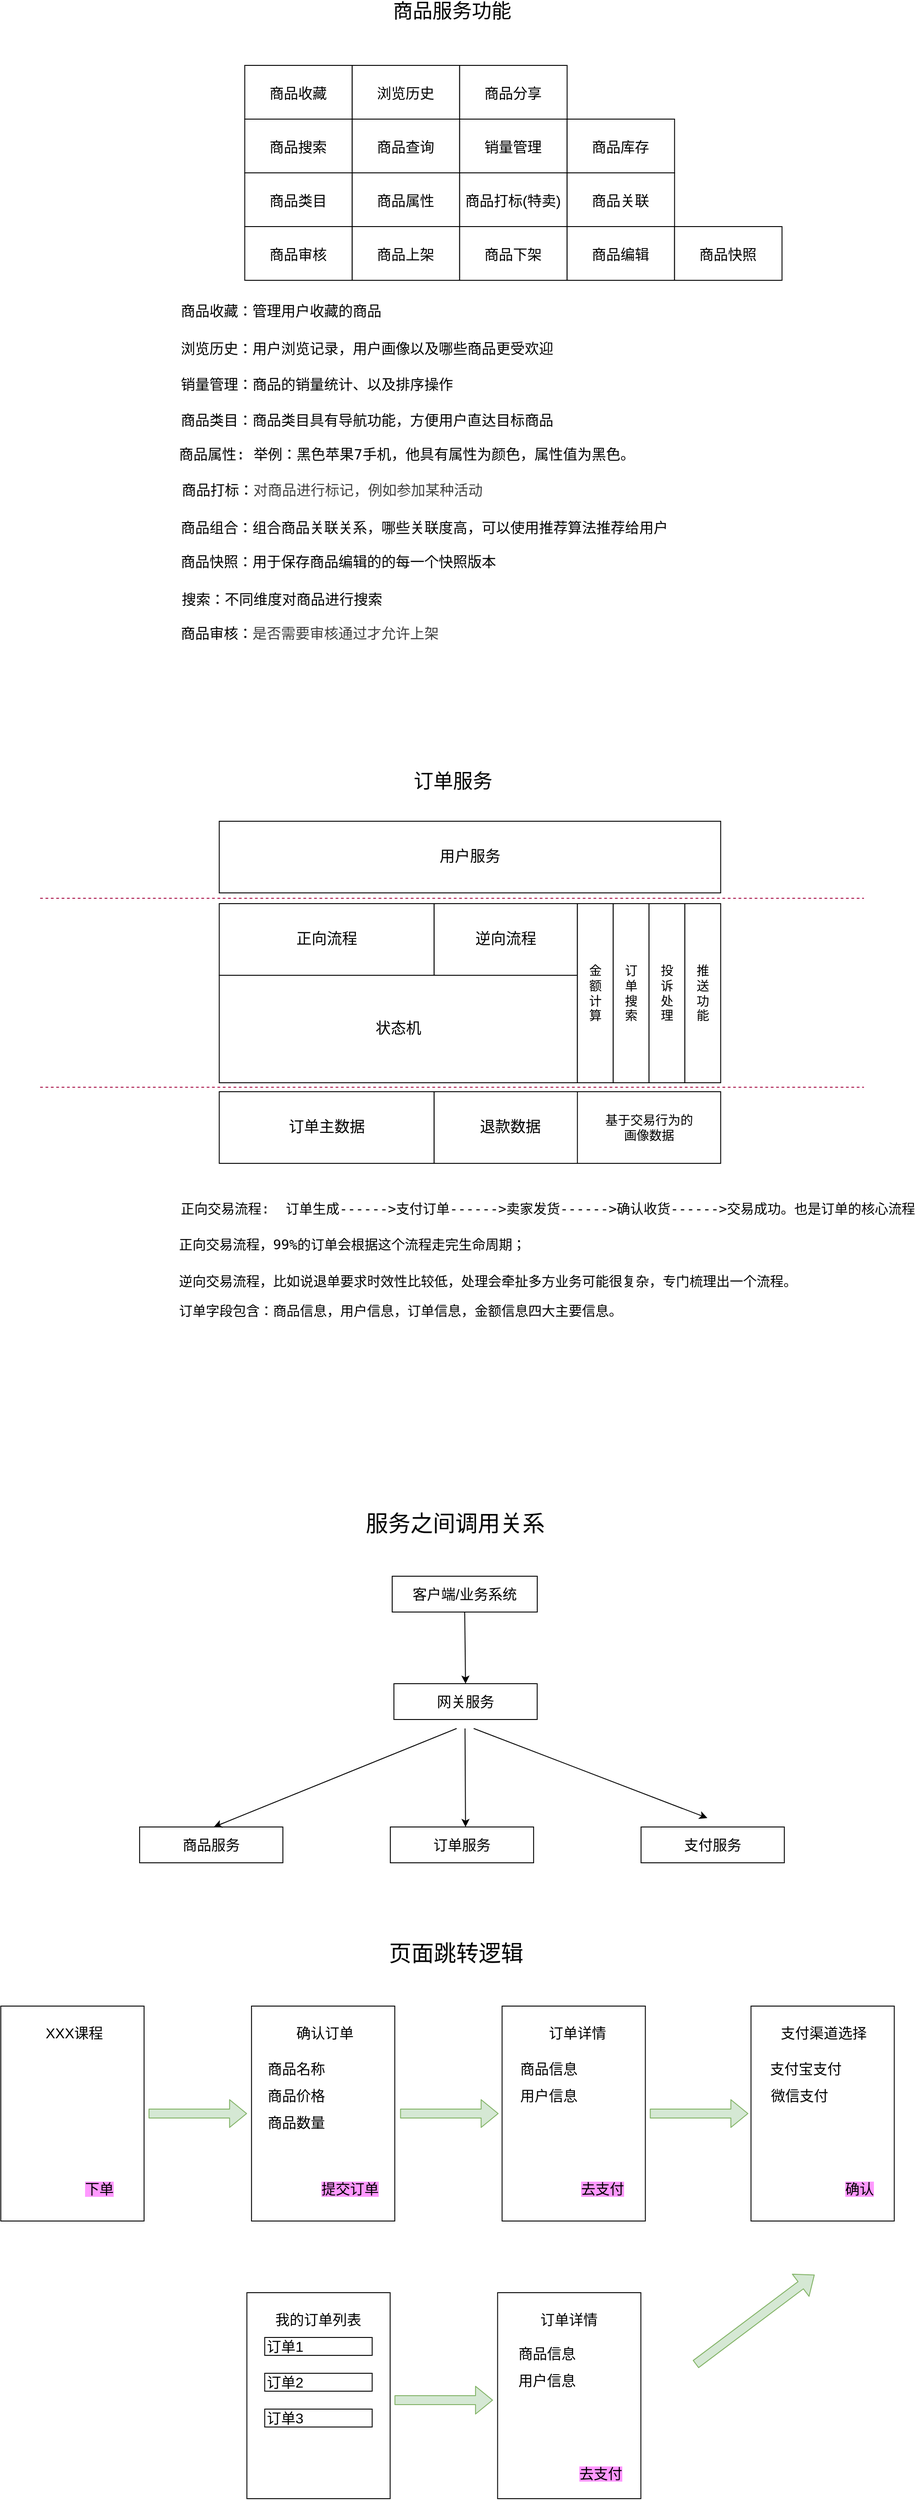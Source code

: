 <mxfile version="12.4.2" type="github" pages="1">
  <diagram id="mF_2idaaimMzujCOcK6k" name="第 1 页">
    <mxGraphModel dx="2214" dy="1124" grid="1" gridSize="10" guides="1" tooltips="1" connect="1" arrows="1" fold="1" page="1" pageScale="1" pageWidth="1169" pageHeight="1654" math="0" shadow="0">
      <root>
        <mxCell id="0"/>
        <mxCell id="1" parent="0"/>
        <mxCell id="EhvMbtUl6NeCa-5dUTGM-2" value="&lt;font style=&quot;font-size: 17px&quot;&gt;正向流程&lt;/font&gt;" style="rounded=0;whiteSpace=wrap;html=1;" parent="1" vertex="1">
          <mxGeometry x="321.85" y="1086" width="240" height="80" as="geometry"/>
        </mxCell>
        <mxCell id="EhvMbtUl6NeCa-5dUTGM-3" value="&lt;font style=&quot;font-size: 17px&quot;&gt;逆向流程&lt;/font&gt;" style="rounded=0;whiteSpace=wrap;html=1;" parent="1" vertex="1">
          <mxGeometry x="561.85" y="1086" width="160" height="80" as="geometry"/>
        </mxCell>
        <mxCell id="EhvMbtUl6NeCa-5dUTGM-4" value="&lt;font style=&quot;font-size: 17px&quot;&gt;状态机&lt;/font&gt;" style="rounded=0;whiteSpace=wrap;html=1;" parent="1" vertex="1">
          <mxGeometry x="321.85" y="1166" width="400" height="120" as="geometry"/>
        </mxCell>
        <mxCell id="EhvMbtUl6NeCa-5dUTGM-5" value="&lt;font style=&quot;font-size: 14px&quot;&gt;金&lt;br&gt;额&lt;br&gt;计&lt;br&gt;算&lt;/font&gt;" style="rounded=0;whiteSpace=wrap;html=1;" parent="1" vertex="1">
          <mxGeometry x="721.85" y="1086" width="40" height="200" as="geometry"/>
        </mxCell>
        <mxCell id="EhvMbtUl6NeCa-5dUTGM-6" value="&lt;font style=&quot;font-size: 14px&quot;&gt;订&lt;br&gt;单&lt;br&gt;搜&lt;br&gt;索&lt;/font&gt;" style="rounded=0;whiteSpace=wrap;html=1;" parent="1" vertex="1">
          <mxGeometry x="761.85" y="1086" width="40" height="200" as="geometry"/>
        </mxCell>
        <mxCell id="EhvMbtUl6NeCa-5dUTGM-7" value="&lt;font style=&quot;font-size: 14px&quot;&gt;投&lt;br&gt;诉&lt;br&gt;处&lt;br&gt;理&lt;/font&gt;" style="rounded=0;whiteSpace=wrap;html=1;" parent="1" vertex="1">
          <mxGeometry x="801.85" y="1086" width="40" height="200" as="geometry"/>
        </mxCell>
        <mxCell id="EhvMbtUl6NeCa-5dUTGM-8" value="&lt;font style=&quot;font-size: 17px&quot;&gt;订单主数据&lt;/font&gt;" style="rounded=0;whiteSpace=wrap;html=1;" parent="1" vertex="1">
          <mxGeometry x="321.85" y="1296" width="240" height="80" as="geometry"/>
        </mxCell>
        <mxCell id="EhvMbtUl6NeCa-5dUTGM-10" value="&lt;font style=&quot;font-size: 17px&quot;&gt;退款数据&lt;/font&gt;" style="rounded=0;whiteSpace=wrap;html=1;" parent="1" vertex="1">
          <mxGeometry x="561.85" y="1296" width="170" height="80" as="geometry"/>
        </mxCell>
        <mxCell id="EhvMbtUl6NeCa-5dUTGM-11" value="&lt;font style=&quot;font-size: 14px&quot;&gt;基于交易行为的&lt;br&gt;画像数据&lt;/font&gt;" style="rounded=0;whiteSpace=wrap;html=1;" parent="1" vertex="1">
          <mxGeometry x="721.85" y="1296" width="160" height="80" as="geometry"/>
        </mxCell>
        <mxCell id="EhvMbtUl6NeCa-5dUTGM-13" value="&lt;font style=&quot;font-size: 17px&quot;&gt;用户服务&lt;/font&gt;" style="rounded=0;whiteSpace=wrap;html=1;" parent="1" vertex="1">
          <mxGeometry x="321.85" y="994" width="560" height="80" as="geometry"/>
        </mxCell>
        <mxCell id="EhvMbtUl6NeCa-5dUTGM-15" value="" style="endArrow=none;dashed=1;html=1;fillColor=#d80073;strokeColor=#A50040;" parent="1" edge="1">
          <mxGeometry width="50" height="50" relative="1" as="geometry">
            <mxPoint x="121.85" y="1080" as="sourcePoint"/>
            <mxPoint x="1041.85" y="1080" as="targetPoint"/>
          </mxGeometry>
        </mxCell>
        <mxCell id="EhvMbtUl6NeCa-5dUTGM-16" value="" style="endArrow=none;dashed=1;html=1;fillColor=#d80073;strokeColor=#A50040;" parent="1" edge="1">
          <mxGeometry width="50" height="50" relative="1" as="geometry">
            <mxPoint x="121.85" y="1291" as="sourcePoint"/>
            <mxPoint x="1041.85" y="1291" as="targetPoint"/>
          </mxGeometry>
        </mxCell>
        <mxCell id="EhvMbtUl6NeCa-5dUTGM-17" value="&lt;font style=&quot;font-size: 14px&quot;&gt;推&lt;br&gt;送&lt;br&gt;功&lt;br&gt;能&lt;br&gt;&lt;/font&gt;" style="rounded=0;whiteSpace=wrap;html=1;" parent="1" vertex="1">
          <mxGeometry x="841.85" y="1086" width="40" height="200" as="geometry"/>
        </mxCell>
        <mxCell id="EhvMbtUl6NeCa-5dUTGM-18" value="&lt;pre style=&quot;white-space: pre-wrap ; text-align: left ; line-height: 1.75 ; font-size: 15px&quot;&gt;&lt;span style=&quot;font-size: 15px&quot;&gt;正向交易流程，99%的订单会根据这个流程走完生命周期；&lt;/span&gt;&lt;/pre&gt;&lt;pre style=&quot;white-space: pre-wrap ; text-align: left ; line-height: 1.75 ; font-size: 15px&quot;&gt;&lt;span style=&quot;font-size: 15px&quot;&gt;逆向交易流程，比如说退单要求时效性比较低，处理会牵扯多方业务可能很复杂，专门梳理出一个流程。&lt;/span&gt;&lt;/pre&gt;&lt;div style=&quot;white-space: pre-wrap ; text-align: left ; line-height: 1.75 ; font-size: 15px&quot;&gt;&lt;br style=&quot;font-size: 15px&quot;&gt;&lt;/div&gt;" style="text;html=1;strokeColor=none;fillColor=none;align=center;verticalAlign=middle;whiteSpace=wrap;rounded=0;fontSize=15;fontFamily=Helvetica;" parent="1" vertex="1">
          <mxGeometry x="257.35" y="1490" width="730" height="20" as="geometry"/>
        </mxCell>
        <mxCell id="EhvMbtUl6NeCa-5dUTGM-20" value="&lt;pre&gt;正向交易流程:&amp;nbsp; 订单生成------&amp;gt;支付订单------&amp;gt;卖家发货------&amp;gt;确认收货------&amp;gt;交易成功。也是订单的核心流程&lt;/pre&gt;" style="text;html=1;fontSize=15;fontFamily=Helvetica;" parent="1" vertex="1">
          <mxGeometry x="276.85" y="1396" width="763" height="30" as="geometry"/>
        </mxCell>
        <mxCell id="EhvMbtUl6NeCa-5dUTGM-21" value="&lt;pre&gt;订单字段包含：商品信息，用户信息，订单信息，金额信息四大主要信息。&lt;/pre&gt;" style="text;html=1;fontSize=15;fontFamily=Helvetica;" parent="1" vertex="1">
          <mxGeometry x="275.35" y="1510" width="400" height="30" as="geometry"/>
        </mxCell>
        <mxCell id="EhvMbtUl6NeCa-5dUTGM-22" value="订单服务" style="text;html=1;strokeColor=none;fillColor=none;align=center;verticalAlign=middle;whiteSpace=wrap;rounded=0;fontFamily=Helvetica;fontSize=22;" parent="1" vertex="1">
          <mxGeometry x="488.35" y="940" width="190" height="20" as="geometry"/>
        </mxCell>
        <mxCell id="EhvMbtUl6NeCa-5dUTGM-23" value="商品服务功能" style="text;html=1;strokeColor=none;fillColor=none;align=center;verticalAlign=middle;whiteSpace=wrap;rounded=0;fontFamily=Helvetica;fontSize=22;" parent="1" vertex="1">
          <mxGeometry x="487.35" y="80" width="190" height="20" as="geometry"/>
        </mxCell>
        <mxCell id="EhvMbtUl6NeCa-5dUTGM-24" value="&lt;font style=&quot;font-size: 16px&quot;&gt;商品审核&lt;/font&gt;" style="rounded=0;whiteSpace=wrap;html=1;fontFamily=Helvetica;fontSize=22;" parent="1" vertex="1">
          <mxGeometry x="350.35" y="330" width="120" height="60" as="geometry"/>
        </mxCell>
        <mxCell id="EhvMbtUl6NeCa-5dUTGM-25" value="&lt;font style=&quot;font-size: 16px&quot;&gt;商品上架&lt;/font&gt;" style="rounded=0;whiteSpace=wrap;html=1;fontFamily=Helvetica;fontSize=22;" parent="1" vertex="1">
          <mxGeometry x="470.35" y="330" width="120" height="60" as="geometry"/>
        </mxCell>
        <mxCell id="EhvMbtUl6NeCa-5dUTGM-26" value="&lt;font style=&quot;font-size: 16px&quot;&gt;商品下架&lt;/font&gt;" style="rounded=0;whiteSpace=wrap;html=1;fontFamily=Helvetica;fontSize=22;" parent="1" vertex="1">
          <mxGeometry x="590.35" y="330" width="120" height="60" as="geometry"/>
        </mxCell>
        <mxCell id="EhvMbtUl6NeCa-5dUTGM-27" value="&lt;font style=&quot;font-size: 16px&quot;&gt;商品编辑&lt;/font&gt;" style="rounded=0;whiteSpace=wrap;html=1;fontFamily=Helvetica;fontSize=22;" parent="1" vertex="1">
          <mxGeometry x="710.35" y="330" width="120" height="60" as="geometry"/>
        </mxCell>
        <mxCell id="EhvMbtUl6NeCa-5dUTGM-28" value="&lt;font style=&quot;font-size: 16px&quot;&gt;商品类目&lt;/font&gt;" style="rounded=0;whiteSpace=wrap;html=1;fontFamily=Helvetica;fontSize=22;" parent="1" vertex="1">
          <mxGeometry x="350.35" y="270" width="120" height="60" as="geometry"/>
        </mxCell>
        <mxCell id="EhvMbtUl6NeCa-5dUTGM-29" value="&lt;font style=&quot;font-size: 16px&quot;&gt;商品属性&lt;/font&gt;" style="rounded=0;whiteSpace=wrap;html=1;fontFamily=Helvetica;fontSize=22;" parent="1" vertex="1">
          <mxGeometry x="470.35" y="270" width="120" height="60" as="geometry"/>
        </mxCell>
        <mxCell id="EhvMbtUl6NeCa-5dUTGM-30" value="&lt;font style=&quot;font-size: 16px&quot;&gt;商品打标(特卖)&lt;/font&gt;" style="rounded=0;whiteSpace=wrap;html=1;fontFamily=Helvetica;fontSize=22;" parent="1" vertex="1">
          <mxGeometry x="590.35" y="270" width="120" height="60" as="geometry"/>
        </mxCell>
        <mxCell id="EhvMbtUl6NeCa-5dUTGM-32" value="&lt;font style=&quot;font-size: 16px&quot;&gt;商品搜索&lt;/font&gt;" style="rounded=0;whiteSpace=wrap;html=1;fontFamily=Helvetica;fontSize=22;" parent="1" vertex="1">
          <mxGeometry x="350.35" y="210" width="120" height="60" as="geometry"/>
        </mxCell>
        <mxCell id="EhvMbtUl6NeCa-5dUTGM-33" value="&lt;font style=&quot;font-size: 16px&quot;&gt;商品查询&lt;/font&gt;" style="rounded=0;whiteSpace=wrap;html=1;fontFamily=Helvetica;fontSize=22;" parent="1" vertex="1">
          <mxGeometry x="470.35" y="210" width="120" height="60" as="geometry"/>
        </mxCell>
        <mxCell id="EhvMbtUl6NeCa-5dUTGM-34" value="&lt;font style=&quot;font-size: 16px&quot;&gt;销量管理&lt;/font&gt;" style="rounded=0;whiteSpace=wrap;html=1;fontFamily=Helvetica;fontSize=22;" parent="1" vertex="1">
          <mxGeometry x="590.35" y="210" width="120" height="60" as="geometry"/>
        </mxCell>
        <mxCell id="EhvMbtUl6NeCa-5dUTGM-35" value="&lt;font style=&quot;font-size: 16px&quot;&gt;商品收藏&lt;/font&gt;" style="rounded=0;whiteSpace=wrap;html=1;fontFamily=Helvetica;fontSize=22;" parent="1" vertex="1">
          <mxGeometry x="350.35" y="150" width="120" height="60" as="geometry"/>
        </mxCell>
        <mxCell id="EhvMbtUl6NeCa-5dUTGM-36" value="&lt;span style=&quot;font-size: 16px&quot;&gt;浏览历史&lt;/span&gt;" style="rounded=0;whiteSpace=wrap;html=1;fontFamily=Helvetica;fontSize=22;" parent="1" vertex="1">
          <mxGeometry x="470.35" y="150" width="120" height="60" as="geometry"/>
        </mxCell>
        <mxCell id="EhvMbtUl6NeCa-5dUTGM-37" value="&lt;font style=&quot;font-size: 16px&quot;&gt;商品快照&lt;/font&gt;" style="rounded=0;whiteSpace=wrap;html=1;fontFamily=Helvetica;fontSize=22;" parent="1" vertex="1">
          <mxGeometry x="830.35" y="330" width="120" height="60" as="geometry"/>
        </mxCell>
        <mxCell id="EhvMbtUl6NeCa-5dUTGM-38" value="&lt;font style=&quot;font-size: 16px&quot;&gt;商品关联&lt;/font&gt;" style="rounded=0;whiteSpace=wrap;html=1;fontFamily=Helvetica;fontSize=22;" parent="1" vertex="1">
          <mxGeometry x="710.35" y="270" width="120" height="60" as="geometry"/>
        </mxCell>
        <mxCell id="EhvMbtUl6NeCa-5dUTGM-40" value="&lt;span style=&quot;font-size: 16px&quot;&gt;商品分享&lt;/span&gt;" style="rounded=0;whiteSpace=wrap;html=1;fontFamily=Helvetica;fontSize=22;" parent="1" vertex="1">
          <mxGeometry x="590.35" y="150" width="120" height="60" as="geometry"/>
        </mxCell>
        <mxCell id="EhvMbtUl6NeCa-5dUTGM-42" value="&lt;span style=&quot;font-size: 16px&quot;&gt;商品库存&lt;/span&gt;" style="rounded=0;whiteSpace=wrap;html=1;fontFamily=Helvetica;fontSize=22;" parent="1" vertex="1">
          <mxGeometry x="710.35" y="210" width="120" height="60" as="geometry"/>
        </mxCell>
        <mxCell id="EhvMbtUl6NeCa-5dUTGM-43" value="&lt;pre&gt;&lt;font style=&quot;font-size: 16px&quot;&gt;商品审核：&lt;span style=&quot;color: rgba(0 , 0 , 0 , 0.75) ; background-color: rgb(255 , 255 , 255) ; font-size: 16px&quot;&gt;是否需要审核通过才允许上架&lt;/span&gt;&lt;/font&gt;&lt;/pre&gt;" style="text;html=1;strokeColor=none;fillColor=none;align=left;verticalAlign=middle;whiteSpace=wrap;rounded=0;fontFamily=Helvetica;fontSize=16;fontStyle=0" parent="1" vertex="1">
          <mxGeometry x="276.85" y="774" width="720" height="20" as="geometry"/>
        </mxCell>
        <mxCell id="EhvMbtUl6NeCa-5dUTGM-44" value="&lt;pre&gt;&lt;font style=&quot;font-size: 16px&quot;&gt;商品打标：&lt;span style=&quot;color: rgba(0 , 0 , 0 , 0.75) ; font-size: 16px ; background-color: rgb(255 , 255 , 255)&quot;&gt;对商品进行标记，例如参加某种活动&lt;/span&gt;&lt;/font&gt;&lt;span style=&quot;color: rgba(0 , 0 , 0 , 0) ; font-size: 16px ; white-space: nowrap&quot;&gt;E&lt;/span&gt;&lt;/pre&gt;" style="text;html=1;strokeColor=none;fillColor=none;align=left;verticalAlign=middle;whiteSpace=wrap;rounded=0;fontFamily=Helvetica;fontSize=16;fontStyle=0" parent="1" vertex="1">
          <mxGeometry x="277.85" y="614" width="720" height="20" as="geometry"/>
        </mxCell>
        <mxCell id="EhvMbtUl6NeCa-5dUTGM-46" value="&lt;pre&gt;商品组合：组合商品关联关系，哪些关联度高，可以使用推荐算法推荐给用户&lt;br&gt;&lt;/pre&gt;" style="text;html=1;fontSize=16;fontFamily=Helvetica;" parent="1" vertex="1">
          <mxGeometry x="276.85" y="634" width="558.15" height="50" as="geometry"/>
        </mxCell>
        <mxCell id="EhvMbtUl6NeCa-5dUTGM-48" value="&lt;pre&gt;&lt;font style=&quot;font-size: 16px&quot;&gt;商品收藏：&lt;span style=&quot;background-color: rgb(255 , 255 , 255)&quot;&gt;管理用户收藏的商品&lt;/span&gt;&lt;/font&gt;&lt;/pre&gt;" style="text;html=1;strokeColor=none;fillColor=none;align=left;verticalAlign=middle;whiteSpace=wrap;rounded=0;fontFamily=Helvetica;fontSize=16;fontStyle=0" parent="1" vertex="1">
          <mxGeometry x="276.85" y="414" width="720" height="20" as="geometry"/>
        </mxCell>
        <mxCell id="EhvMbtUl6NeCa-5dUTGM-49" value="&lt;pre&gt;&lt;font style=&quot;font-size: 16px&quot;&gt;商品快照：&lt;span style=&quot;background-color: rgb(255 , 255 , 255)&quot;&gt;用于保存商品编辑的的每一个快照版本&lt;/span&gt;&lt;/font&gt;&lt;/pre&gt;" style="text;html=1;strokeColor=none;fillColor=none;align=left;verticalAlign=middle;whiteSpace=wrap;rounded=0;fontFamily=Helvetica;fontSize=16;fontStyle=0" parent="1" vertex="1">
          <mxGeometry x="276.85" y="694" width="720" height="20" as="geometry"/>
        </mxCell>
        <mxCell id="EhvMbtUl6NeCa-5dUTGM-51" value="&lt;pre&gt;销量管理：商品的销量统计、以及排序操作&lt;/pre&gt;" style="text;html=1;fontSize=16;fontFamily=Helvetica;align=left;" parent="1" vertex="1">
          <mxGeometry x="277" y="474" width="330" height="50" as="geometry"/>
        </mxCell>
        <mxCell id="EhvMbtUl6NeCa-5dUTGM-52" value="&lt;pre&gt;浏览历史：用户浏览记录，用户画像以及哪些商品更受欢迎&lt;/pre&gt;" style="text;html=1;fontSize=16;fontFamily=Helvetica;align=left;" parent="1" vertex="1">
          <mxGeometry x="276.85" y="434" width="200" height="40" as="geometry"/>
        </mxCell>
        <mxCell id="EhvMbtUl6NeCa-5dUTGM-53" value="&lt;pre&gt;搜索：不同维度对商品进行搜索&lt;br&gt;&lt;/pre&gt;" style="text;html=1;fontSize=16;fontFamily=Helvetica;align=left;" parent="1" vertex="1">
          <mxGeometry x="277.85" y="714" width="200" height="40" as="geometry"/>
        </mxCell>
        <mxCell id="EhvMbtUl6NeCa-5dUTGM-54" value="&lt;pre&gt;商品类目：商品类目具有导航功能，方便用户直达目标商品&lt;br&gt;&lt;/pre&gt;" style="text;html=1;fontSize=16;fontFamily=Helvetica;align=left;" parent="1" vertex="1">
          <mxGeometry x="277" y="514" width="200" height="40" as="geometry"/>
        </mxCell>
        <mxCell id="EhvMbtUl6NeCa-5dUTGM-57" value="&lt;pre&gt;&lt;font style=&quot;font-size: 16px&quot;&gt;商品属性: &lt;/font&gt;举例：黑色苹果7手机，他具有属性为颜色，属性值为黑色。&lt;/pre&gt;" style="text;html=1;strokeColor=none;fillColor=none;align=left;verticalAlign=middle;whiteSpace=wrap;rounded=0;fontFamily=Helvetica;fontSize=16;fontStyle=0" parent="1" vertex="1">
          <mxGeometry x="275.35" y="574" width="720" height="20" as="geometry"/>
        </mxCell>
        <mxCell id="EhvMbtUl6NeCa-5dUTGM-61" value="网关服务" style="rounded=0;whiteSpace=wrap;html=1;fontFamily=Helvetica;fontSize=16;align=center;" parent="1" vertex="1">
          <mxGeometry x="516.92" y="1957" width="160" height="40" as="geometry"/>
        </mxCell>
        <mxCell id="EhvMbtUl6NeCa-5dUTGM-62" value="商品服务" style="rounded=0;whiteSpace=wrap;html=1;fontFamily=Helvetica;fontSize=16;align=center;" parent="1" vertex="1">
          <mxGeometry x="232.92" y="2117" width="160" height="40" as="geometry"/>
        </mxCell>
        <mxCell id="EhvMbtUl6NeCa-5dUTGM-63" value="订单服务" style="rounded=0;whiteSpace=wrap;html=1;fontFamily=Helvetica;fontSize=16;align=center;" parent="1" vertex="1">
          <mxGeometry x="512.92" y="2117" width="160" height="40" as="geometry"/>
        </mxCell>
        <mxCell id="EhvMbtUl6NeCa-5dUTGM-64" value="支付服务" style="rounded=0;whiteSpace=wrap;html=1;fontFamily=Helvetica;fontSize=16;align=center;" parent="1" vertex="1">
          <mxGeometry x="792.92" y="2117" width="160" height="40" as="geometry"/>
        </mxCell>
        <mxCell id="EhvMbtUl6NeCa-5dUTGM-68" value="客户端/业务系统" style="rounded=0;whiteSpace=wrap;html=1;fontFamily=Helvetica;fontSize=16;align=center;" parent="1" vertex="1">
          <mxGeometry x="515" y="1837" width="162" height="40" as="geometry"/>
        </mxCell>
        <mxCell id="EhvMbtUl6NeCa-5dUTGM-70" value="" style="endArrow=classic;html=1;fontFamily=Helvetica;fontSize=16;exitX=0.5;exitY=1;exitDx=0;exitDy=0;entryX=0.5;entryY=0;entryDx=0;entryDy=0;" parent="1" source="EhvMbtUl6NeCa-5dUTGM-68" target="EhvMbtUl6NeCa-5dUTGM-61" edge="1">
          <mxGeometry width="50" height="50" relative="1" as="geometry">
            <mxPoint x="768.85" y="1917" as="sourcePoint"/>
            <mxPoint x="768.85" y="1817" as="targetPoint"/>
          </mxGeometry>
        </mxCell>
        <mxCell id="EhvMbtUl6NeCa-5dUTGM-71" value="" style="endArrow=classic;html=1;fontFamily=Helvetica;fontSize=16;entryX=0.5;entryY=0;entryDx=0;entryDy=0;" parent="1" edge="1">
          <mxGeometry width="50" height="50" relative="1" as="geometry">
            <mxPoint x="587" y="2007" as="sourcePoint"/>
            <mxPoint x="315.77" y="2117" as="targetPoint"/>
          </mxGeometry>
        </mxCell>
        <mxCell id="EhvMbtUl6NeCa-5dUTGM-72" value="" style="endArrow=classic;html=1;fontFamily=Helvetica;fontSize=16;exitX=0.5;exitY=1;exitDx=0;exitDy=0;entryX=0.5;entryY=0;entryDx=0;entryDy=0;" parent="1" edge="1">
          <mxGeometry width="50" height="50" relative="1" as="geometry">
            <mxPoint x="596.33" y="2007" as="sourcePoint"/>
            <mxPoint x="596.92" y="2117" as="targetPoint"/>
          </mxGeometry>
        </mxCell>
        <mxCell id="EhvMbtUl6NeCa-5dUTGM-73" value="" style="endArrow=classic;html=1;fontFamily=Helvetica;fontSize=16;exitX=0.5;exitY=1;exitDx=0;exitDy=0;" parent="1" edge="1">
          <mxGeometry width="50" height="50" relative="1" as="geometry">
            <mxPoint x="606" y="2007" as="sourcePoint"/>
            <mxPoint x="867" y="2107" as="targetPoint"/>
          </mxGeometry>
        </mxCell>
        <mxCell id="EhvMbtUl6NeCa-5dUTGM-74" value="" style="rounded=0;whiteSpace=wrap;html=1;fontFamily=Helvetica;fontSize=16;align=center;" parent="1" vertex="1">
          <mxGeometry x="77.89" y="2317" width="160" height="240" as="geometry"/>
        </mxCell>
        <mxCell id="EhvMbtUl6NeCa-5dUTGM-75" value="XXX课程" style="text;html=1;strokeColor=none;fillColor=none;align=center;verticalAlign=middle;whiteSpace=wrap;rounded=0;fontFamily=Helvetica;fontSize=16;" parent="1" vertex="1">
          <mxGeometry x="119.74" y="2337" width="80" height="20" as="geometry"/>
        </mxCell>
        <mxCell id="EhvMbtUl6NeCa-5dUTGM-76" value="&lt;span style=&quot;background-color: rgb(255 , 153 , 255)&quot;&gt;下单&lt;/span&gt;" style="text;html=1;strokeColor=none;fillColor=none;align=center;verticalAlign=middle;whiteSpace=wrap;rounded=0;fontFamily=Helvetica;fontSize=16;" parent="1" vertex="1">
          <mxGeometry x="148.24" y="2511" width="80" height="20" as="geometry"/>
        </mxCell>
        <mxCell id="EhvMbtUl6NeCa-5dUTGM-79" value="" style="rounded=0;whiteSpace=wrap;html=1;fontFamily=Helvetica;fontSize=16;align=center;" parent="1" vertex="1">
          <mxGeometry x="357.89" y="2317" width="160" height="240" as="geometry"/>
        </mxCell>
        <mxCell id="EhvMbtUl6NeCa-5dUTGM-80" value="确认订单" style="text;html=1;strokeColor=none;fillColor=none;align=center;verticalAlign=middle;whiteSpace=wrap;rounded=0;fontFamily=Helvetica;fontSize=16;" parent="1" vertex="1">
          <mxGeometry x="399.74" y="2337" width="80" height="20" as="geometry"/>
        </mxCell>
        <mxCell id="EhvMbtUl6NeCa-5dUTGM-81" value="&lt;span style=&quot;background-color: rgb(255 , 153 , 255)&quot;&gt;提交订单&lt;/span&gt;" style="text;html=1;strokeColor=none;fillColor=none;align=center;verticalAlign=middle;whiteSpace=wrap;rounded=0;fontFamily=Helvetica;fontSize=16;" parent="1" vertex="1">
          <mxGeometry x="428.24" y="2511" width="80" height="20" as="geometry"/>
        </mxCell>
        <mxCell id="EhvMbtUl6NeCa-5dUTGM-82" value="商品名称" style="text;html=1;strokeColor=none;fillColor=none;align=center;verticalAlign=middle;whiteSpace=wrap;rounded=0;fontFamily=Helvetica;fontSize=16;" parent="1" vertex="1">
          <mxGeometry x="368.24" y="2377" width="80" height="20" as="geometry"/>
        </mxCell>
        <mxCell id="EhvMbtUl6NeCa-5dUTGM-83" value="商品价格" style="text;html=1;strokeColor=none;fillColor=none;align=center;verticalAlign=middle;whiteSpace=wrap;rounded=0;fontFamily=Helvetica;fontSize=16;" parent="1" vertex="1">
          <mxGeometry x="368.24" y="2407" width="80" height="20" as="geometry"/>
        </mxCell>
        <mxCell id="EhvMbtUl6NeCa-5dUTGM-84" value="商品数量" style="text;html=1;strokeColor=none;fillColor=none;align=center;verticalAlign=middle;whiteSpace=wrap;rounded=0;fontFamily=Helvetica;fontSize=16;" parent="1" vertex="1">
          <mxGeometry x="368.24" y="2437" width="80" height="20" as="geometry"/>
        </mxCell>
        <mxCell id="EhvMbtUl6NeCa-5dUTGM-85" value="" style="rounded=0;whiteSpace=wrap;html=1;fontFamily=Helvetica;fontSize=16;align=center;" parent="1" vertex="1">
          <mxGeometry x="637.74" y="2317" width="160" height="240" as="geometry"/>
        </mxCell>
        <mxCell id="EhvMbtUl6NeCa-5dUTGM-86" value="订单详情" style="text;html=1;strokeColor=none;fillColor=none;align=center;verticalAlign=middle;whiteSpace=wrap;rounded=0;fontFamily=Helvetica;fontSize=16;" parent="1" vertex="1">
          <mxGeometry x="681.59" y="2337" width="80" height="20" as="geometry"/>
        </mxCell>
        <mxCell id="EhvMbtUl6NeCa-5dUTGM-87" value="&lt;span style=&quot;background-color: rgb(255 , 153 , 255)&quot;&gt;去支付&lt;/span&gt;" style="text;html=1;strokeColor=none;fillColor=none;align=center;verticalAlign=middle;whiteSpace=wrap;rounded=0;fontFamily=Helvetica;fontSize=16;" parent="1" vertex="1">
          <mxGeometry x="710.09" y="2511" width="80" height="20" as="geometry"/>
        </mxCell>
        <mxCell id="EhvMbtUl6NeCa-5dUTGM-88" value="商品信息" style="text;html=1;strokeColor=none;fillColor=none;align=center;verticalAlign=middle;whiteSpace=wrap;rounded=0;fontFamily=Helvetica;fontSize=16;" parent="1" vertex="1">
          <mxGeometry x="650.09" y="2377" width="80" height="20" as="geometry"/>
        </mxCell>
        <mxCell id="EhvMbtUl6NeCa-5dUTGM-89" value="用户信息" style="text;html=1;strokeColor=none;fillColor=none;align=center;verticalAlign=middle;whiteSpace=wrap;rounded=0;fontFamily=Helvetica;fontSize=16;" parent="1" vertex="1">
          <mxGeometry x="650.09" y="2407" width="80" height="20" as="geometry"/>
        </mxCell>
        <mxCell id="EhvMbtUl6NeCa-5dUTGM-92" value="" style="shape=flexArrow;endArrow=classic;html=1;fontFamily=Helvetica;fontSize=16;labelBackgroundColor=#99FF33;fillColor=#d5e8d4;strokeColor=#82b366;" parent="1" edge="1">
          <mxGeometry width="50" height="50" relative="1" as="geometry">
            <mxPoint x="242.89" y="2437" as="sourcePoint"/>
            <mxPoint x="352.89" y="2437" as="targetPoint"/>
          </mxGeometry>
        </mxCell>
        <mxCell id="EhvMbtUl6NeCa-5dUTGM-93" value="" style="shape=flexArrow;endArrow=classic;html=1;fontFamily=Helvetica;fontSize=16;fillColor=#d5e8d4;strokeColor=#82b366;" parent="1" edge="1">
          <mxGeometry width="50" height="50" relative="1" as="geometry">
            <mxPoint x="523.81" y="2437" as="sourcePoint"/>
            <mxPoint x="633.81" y="2437" as="targetPoint"/>
          </mxGeometry>
        </mxCell>
        <mxCell id="EhvMbtUl6NeCa-5dUTGM-94" value="" style="rounded=0;whiteSpace=wrap;html=1;fontFamily=Helvetica;fontSize=16;align=center;" parent="1" vertex="1">
          <mxGeometry x="915.73" y="2317" width="160" height="240" as="geometry"/>
        </mxCell>
        <mxCell id="EhvMbtUl6NeCa-5dUTGM-95" value="支付渠道选择" style="text;html=1;strokeColor=none;fillColor=none;align=center;verticalAlign=middle;whiteSpace=wrap;rounded=0;fontFamily=Helvetica;fontSize=16;" parent="1" vertex="1">
          <mxGeometry x="947.16" y="2337" width="99.65" height="20" as="geometry"/>
        </mxCell>
        <mxCell id="EhvMbtUl6NeCa-5dUTGM-96" value="支付宝支付" style="text;html=1;strokeColor=none;fillColor=none;align=center;verticalAlign=middle;whiteSpace=wrap;rounded=0;fontFamily=Helvetica;fontSize=16;" parent="1" vertex="1">
          <mxGeometry x="926.81" y="2377" width="100" height="20" as="geometry"/>
        </mxCell>
        <mxCell id="EhvMbtUl6NeCa-5dUTGM-97" value="微信支付" style="text;html=1;strokeColor=none;fillColor=none;align=center;verticalAlign=middle;whiteSpace=wrap;rounded=0;fontFamily=Helvetica;fontSize=16;" parent="1" vertex="1">
          <mxGeometry x="919.81" y="2407" width="100" height="20" as="geometry"/>
        </mxCell>
        <mxCell id="EhvMbtUl6NeCa-5dUTGM-100" value="" style="shape=flexArrow;endArrow=classic;html=1;fontFamily=Helvetica;fontSize=16;fillColor=#d5e8d4;strokeColor=#82b366;" parent="1" edge="1">
          <mxGeometry width="50" height="50" relative="1" as="geometry">
            <mxPoint x="802.73" y="2437" as="sourcePoint"/>
            <mxPoint x="912.73" y="2437" as="targetPoint"/>
          </mxGeometry>
        </mxCell>
        <mxCell id="EhvMbtUl6NeCa-5dUTGM-105" value="" style="rounded=0;whiteSpace=wrap;html=1;fontFamily=Helvetica;fontSize=16;align=center;" parent="1" vertex="1">
          <mxGeometry x="352.73" y="2637" width="160" height="230" as="geometry"/>
        </mxCell>
        <mxCell id="EhvMbtUl6NeCa-5dUTGM-106" value="我的订单列表" style="text;html=1;strokeColor=none;fillColor=none;align=center;verticalAlign=middle;whiteSpace=wrap;rounded=0;fontFamily=Helvetica;fontSize=16;" parent="1" vertex="1">
          <mxGeometry x="382.19" y="2657" width="101.08" height="20" as="geometry"/>
        </mxCell>
        <mxCell id="EhvMbtUl6NeCa-5dUTGM-108" value="&lt;span style=&quot;background-color: rgb(255 , 153 , 255)&quot;&gt;确认&lt;/span&gt;" style="text;html=1;strokeColor=none;fillColor=none;align=center;verticalAlign=middle;whiteSpace=wrap;rounded=0;fontFamily=Helvetica;fontSize=16;" parent="1" vertex="1">
          <mxGeometry x="996.81" y="2511" width="80" height="20" as="geometry"/>
        </mxCell>
        <mxCell id="EhvMbtUl6NeCa-5dUTGM-109" value="订单1" style="rounded=0;whiteSpace=wrap;html=1;fontFamily=Helvetica;fontSize=16;align=left;" parent="1" vertex="1">
          <mxGeometry x="372.65" y="2687" width="120" height="20" as="geometry"/>
        </mxCell>
        <mxCell id="EhvMbtUl6NeCa-5dUTGM-110" value="订单2" style="rounded=0;whiteSpace=wrap;html=1;fontFamily=Helvetica;fontSize=16;align=left;" parent="1" vertex="1">
          <mxGeometry x="372.65" y="2727" width="120" height="20" as="geometry"/>
        </mxCell>
        <mxCell id="EhvMbtUl6NeCa-5dUTGM-111" value="订单3" style="rounded=0;whiteSpace=wrap;html=1;fontFamily=Helvetica;fontSize=16;align=left;" parent="1" vertex="1">
          <mxGeometry x="372.65" y="2767" width="120" height="20" as="geometry"/>
        </mxCell>
        <mxCell id="EhvMbtUl6NeCa-5dUTGM-112" value="" style="rounded=0;whiteSpace=wrap;html=1;fontFamily=Helvetica;fontSize=16;align=center;" parent="1" vertex="1">
          <mxGeometry x="632.73" y="2637" width="160" height="230" as="geometry"/>
        </mxCell>
        <mxCell id="EhvMbtUl6NeCa-5dUTGM-113" value="订单详情" style="text;html=1;strokeColor=none;fillColor=none;align=center;verticalAlign=middle;whiteSpace=wrap;rounded=0;fontFamily=Helvetica;fontSize=16;" parent="1" vertex="1">
          <mxGeometry x="662.19" y="2657" width="101.08" height="20" as="geometry"/>
        </mxCell>
        <mxCell id="EhvMbtUl6NeCa-5dUTGM-117" value="&lt;span style=&quot;background-color: rgb(255 , 153 , 255)&quot;&gt;去支付&lt;/span&gt;" style="text;html=1;strokeColor=none;fillColor=none;align=center;verticalAlign=middle;whiteSpace=wrap;rounded=0;fontFamily=Helvetica;fontSize=16;" parent="1" vertex="1">
          <mxGeometry x="708.19" y="2829" width="80" height="20" as="geometry"/>
        </mxCell>
        <mxCell id="EhvMbtUl6NeCa-5dUTGM-118" value="商品信息" style="text;html=1;strokeColor=none;fillColor=none;align=center;verticalAlign=middle;whiteSpace=wrap;rounded=0;fontFamily=Helvetica;fontSize=16;" parent="1" vertex="1">
          <mxGeometry x="648.19" y="2695" width="80" height="20" as="geometry"/>
        </mxCell>
        <mxCell id="EhvMbtUl6NeCa-5dUTGM-119" value="用户信息" style="text;html=1;strokeColor=none;fillColor=none;align=center;verticalAlign=middle;whiteSpace=wrap;rounded=0;fontFamily=Helvetica;fontSize=16;" parent="1" vertex="1">
          <mxGeometry x="648.19" y="2725" width="80" height="20" as="geometry"/>
        </mxCell>
        <mxCell id="EhvMbtUl6NeCa-5dUTGM-121" value="" style="shape=flexArrow;endArrow=classic;html=1;fontFamily=Helvetica;fontSize=16;labelBackgroundColor=#99FF33;fillColor=#d5e8d4;strokeColor=#82b366;" parent="1" edge="1">
          <mxGeometry width="50" height="50" relative="1" as="geometry">
            <mxPoint x="517.57" y="2757" as="sourcePoint"/>
            <mxPoint x="627.57" y="2757" as="targetPoint"/>
          </mxGeometry>
        </mxCell>
        <mxCell id="EhvMbtUl6NeCa-5dUTGM-123" value="" style="shape=flexArrow;endArrow=classic;html=1;fontFamily=Helvetica;fontSize=16;labelBackgroundColor=#99FF33;fillColor=#d5e8d4;strokeColor=#82b366;" parent="1" edge="1">
          <mxGeometry width="50" height="50" relative="1" as="geometry">
            <mxPoint x="853.81" y="2717" as="sourcePoint"/>
            <mxPoint x="986.81" y="2617" as="targetPoint"/>
          </mxGeometry>
        </mxCell>
        <mxCell id="dlJwYuw9pM2FsFbWsUQo-1" value="&lt;font style=&quot;font-size: 25px&quot;&gt;服务之间调用关系&lt;/font&gt;" style="text;html=1;strokeColor=none;fillColor=none;align=center;verticalAlign=middle;whiteSpace=wrap;rounded=0;" vertex="1" parent="1">
          <mxGeometry x="471.85" y="1767" width="227" height="20" as="geometry"/>
        </mxCell>
        <mxCell id="dlJwYuw9pM2FsFbWsUQo-2" value="&lt;font style=&quot;font-size: 25px&quot;&gt;页面跳转逻辑&lt;/font&gt;" style="text;html=1;strokeColor=none;fillColor=none;align=center;verticalAlign=middle;whiteSpace=wrap;rounded=0;" vertex="1" parent="1">
          <mxGeometry x="472.85" y="2247" width="227" height="20" as="geometry"/>
        </mxCell>
      </root>
    </mxGraphModel>
  </diagram>
</mxfile>
